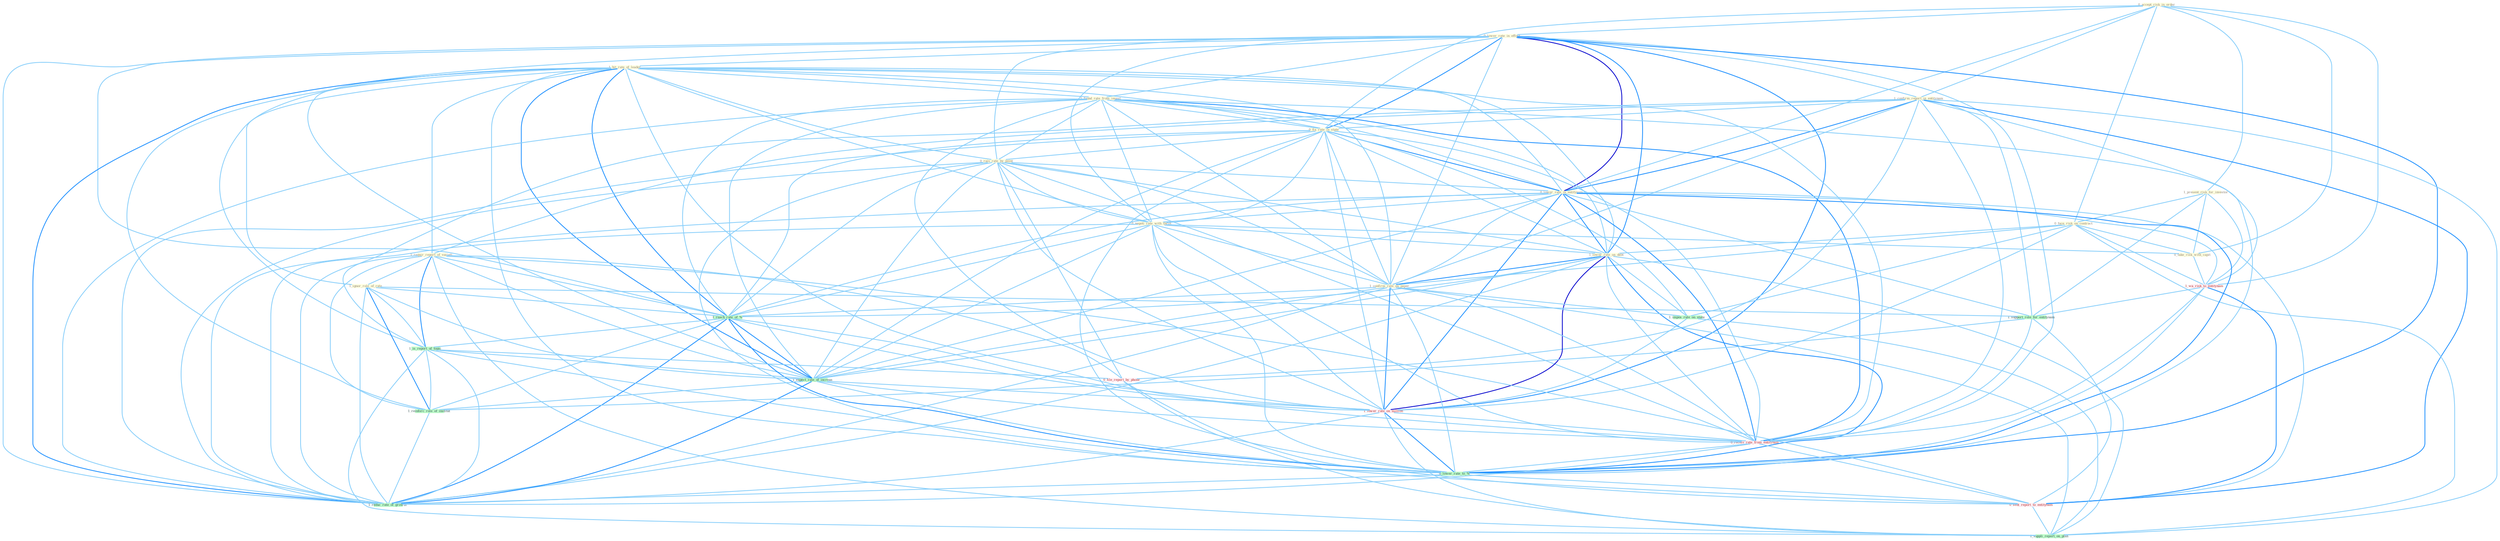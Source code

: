 Graph G{ 
    node
    [shape=polygon,style=filled,width=.5,height=.06,color="#BDFCC9",fixedsize=true,fontsize=4,
    fontcolor="#2f4f4f"];
    {node
    [color="#ffffe0", fontcolor="#8b7d6b"] "0_accept_risk_in_order " "0_lower_rate_in_effort " "1_confirm_report_in_entitynam " "1_hit_rate_of_leader " "1_found_rate_from_invest " "1_present_risk_for_investor " "0_fix_rate_in_state " "0_rais_rate_by_point " "0_face_risk_on_contract " "0_lower_rate_in_entitynam " "0_negoti_rate_with_thrift " "1_lower_rate_on_debt " "1_confirm_rate_on_paper " "0_take_risk_with_capit " "1_requir_report_of_varieti " "1_ignor_role_of_rate "}
{node [color="#fff0f5", fontcolor="#b22222"] "1_wa_risk_to_entitynam " "1_lower_rate_on_million " "0_receiv_rate_from_entitynam " "0_file_report_by_phone " "0_sent_report_to_entitynam "}
edge [color="#B0E2FF"];

	"0_accept_risk_in_order " -- "0_lower_rate_in_effort " [w="1", color="#87cefa" ];
	"0_accept_risk_in_order " -- "1_confirm_report_in_entitynam " [w="1", color="#87cefa" ];
	"0_accept_risk_in_order " -- "1_present_risk_for_investor " [w="1", color="#87cefa" ];
	"0_accept_risk_in_order " -- "0_fix_rate_in_state " [w="1", color="#87cefa" ];
	"0_accept_risk_in_order " -- "0_face_risk_on_contract " [w="1", color="#87cefa" ];
	"0_accept_risk_in_order " -- "0_lower_rate_in_entitynam " [w="1", color="#87cefa" ];
	"0_accept_risk_in_order " -- "0_take_risk_with_capit " [w="1", color="#87cefa" ];
	"0_accept_risk_in_order " -- "1_wa_risk_to_entitynam " [w="1", color="#87cefa" ];
	"0_lower_rate_in_effort " -- "1_confirm_report_in_entitynam " [w="1", color="#87cefa" ];
	"0_lower_rate_in_effort " -- "1_hit_rate_of_leader " [w="1", color="#87cefa" ];
	"0_lower_rate_in_effort " -- "1_found_rate_from_invest " [w="1", color="#87cefa" ];
	"0_lower_rate_in_effort " -- "0_fix_rate_in_state " [w="2", color="#1e90ff" , len=0.8];
	"0_lower_rate_in_effort " -- "0_rais_rate_by_point " [w="1", color="#87cefa" ];
	"0_lower_rate_in_effort " -- "0_lower_rate_in_entitynam " [w="3", color="#0000cd" , len=0.6];
	"0_lower_rate_in_effort " -- "0_negoti_rate_with_thrift " [w="1", color="#87cefa" ];
	"0_lower_rate_in_effort " -- "1_lower_rate_on_debt " [w="2", color="#1e90ff" , len=0.8];
	"0_lower_rate_in_effort " -- "1_confirm_rate_on_paper " [w="1", color="#87cefa" ];
	"0_lower_rate_in_effort " -- "1_reach_rate_of_% " [w="1", color="#87cefa" ];
	"0_lower_rate_in_effort " -- "1_expect_rate_of_increas " [w="1", color="#87cefa" ];
	"0_lower_rate_in_effort " -- "1_lower_rate_on_million " [w="2", color="#1e90ff" , len=0.8];
	"0_lower_rate_in_effort " -- "0_receiv_rate_from_entitynam " [w="1", color="#87cefa" ];
	"0_lower_rate_in_effort " -- "0_lower_rate_to_% " [w="2", color="#1e90ff" , len=0.8];
	"0_lower_rate_in_effort " -- "1_reduc_rate_of_growth " [w="1", color="#87cefa" ];
	"1_confirm_report_in_entitynam " -- "0_fix_rate_in_state " [w="1", color="#87cefa" ];
	"1_confirm_report_in_entitynam " -- "0_lower_rate_in_entitynam " [w="2", color="#1e90ff" , len=0.8];
	"1_confirm_report_in_entitynam " -- "1_confirm_rate_on_paper " [w="1", color="#87cefa" ];
	"1_confirm_report_in_entitynam " -- "1_requir_report_of_varieti " [w="1", color="#87cefa" ];
	"1_confirm_report_in_entitynam " -- "1_wa_risk_to_entitynam " [w="1", color="#87cefa" ];
	"1_confirm_report_in_entitynam " -- "1_support_role_for_entitynam " [w="1", color="#87cefa" ];
	"1_confirm_report_in_entitynam " -- "1_is_report_of_topic " [w="1", color="#87cefa" ];
	"1_confirm_report_in_entitynam " -- "0_receiv_rate_from_entitynam " [w="1", color="#87cefa" ];
	"1_confirm_report_in_entitynam " -- "0_file_report_by_phone " [w="1", color="#87cefa" ];
	"1_confirm_report_in_entitynam " -- "0_sent_report_to_entitynam " [w="2", color="#1e90ff" , len=0.8];
	"1_confirm_report_in_entitynam " -- "1_suppli_report_on_plan " [w="1", color="#87cefa" ];
	"1_hit_rate_of_leader " -- "1_found_rate_from_invest " [w="1", color="#87cefa" ];
	"1_hit_rate_of_leader " -- "0_fix_rate_in_state " [w="1", color="#87cefa" ];
	"1_hit_rate_of_leader " -- "0_rais_rate_by_point " [w="1", color="#87cefa" ];
	"1_hit_rate_of_leader " -- "0_lower_rate_in_entitynam " [w="1", color="#87cefa" ];
	"1_hit_rate_of_leader " -- "0_negoti_rate_with_thrift " [w="1", color="#87cefa" ];
	"1_hit_rate_of_leader " -- "1_lower_rate_on_debt " [w="1", color="#87cefa" ];
	"1_hit_rate_of_leader " -- "1_confirm_rate_on_paper " [w="1", color="#87cefa" ];
	"1_hit_rate_of_leader " -- "1_requir_report_of_varieti " [w="1", color="#87cefa" ];
	"1_hit_rate_of_leader " -- "1_ignor_role_of_rate " [w="1", color="#87cefa" ];
	"1_hit_rate_of_leader " -- "1_reach_rate_of_% " [w="2", color="#1e90ff" , len=0.8];
	"1_hit_rate_of_leader " -- "1_is_report_of_topic " [w="1", color="#87cefa" ];
	"1_hit_rate_of_leader " -- "1_expect_rate_of_increas " [w="2", color="#1e90ff" , len=0.8];
	"1_hit_rate_of_leader " -- "1_reinforc_role_of_institut " [w="1", color="#87cefa" ];
	"1_hit_rate_of_leader " -- "1_lower_rate_on_million " [w="1", color="#87cefa" ];
	"1_hit_rate_of_leader " -- "0_receiv_rate_from_entitynam " [w="1", color="#87cefa" ];
	"1_hit_rate_of_leader " -- "0_lower_rate_to_% " [w="1", color="#87cefa" ];
	"1_hit_rate_of_leader " -- "1_reduc_rate_of_growth " [w="2", color="#1e90ff" , len=0.8];
	"1_found_rate_from_invest " -- "0_fix_rate_in_state " [w="1", color="#87cefa" ];
	"1_found_rate_from_invest " -- "0_rais_rate_by_point " [w="1", color="#87cefa" ];
	"1_found_rate_from_invest " -- "0_lower_rate_in_entitynam " [w="1", color="#87cefa" ];
	"1_found_rate_from_invest " -- "0_negoti_rate_with_thrift " [w="1", color="#87cefa" ];
	"1_found_rate_from_invest " -- "1_lower_rate_on_debt " [w="1", color="#87cefa" ];
	"1_found_rate_from_invest " -- "1_confirm_rate_on_paper " [w="1", color="#87cefa" ];
	"1_found_rate_from_invest " -- "1_reach_rate_of_% " [w="1", color="#87cefa" ];
	"1_found_rate_from_invest " -- "1_expect_rate_of_increas " [w="1", color="#87cefa" ];
	"1_found_rate_from_invest " -- "1_lower_rate_on_million " [w="1", color="#87cefa" ];
	"1_found_rate_from_invest " -- "0_receiv_rate_from_entitynam " [w="2", color="#1e90ff" , len=0.8];
	"1_found_rate_from_invest " -- "0_lower_rate_to_% " [w="1", color="#87cefa" ];
	"1_found_rate_from_invest " -- "1_reduc_rate_of_growth " [w="1", color="#87cefa" ];
	"1_present_risk_for_investor " -- "0_face_risk_on_contract " [w="1", color="#87cefa" ];
	"1_present_risk_for_investor " -- "0_take_risk_with_capit " [w="1", color="#87cefa" ];
	"1_present_risk_for_investor " -- "1_wa_risk_to_entitynam " [w="1", color="#87cefa" ];
	"1_present_risk_for_investor " -- "1_support_role_for_entitynam " [w="1", color="#87cefa" ];
	"0_fix_rate_in_state " -- "0_rais_rate_by_point " [w="1", color="#87cefa" ];
	"0_fix_rate_in_state " -- "0_lower_rate_in_entitynam " [w="2", color="#1e90ff" , len=0.8];
	"0_fix_rate_in_state " -- "0_negoti_rate_with_thrift " [w="1", color="#87cefa" ];
	"0_fix_rate_in_state " -- "1_lower_rate_on_debt " [w="1", color="#87cefa" ];
	"0_fix_rate_in_state " -- "1_confirm_rate_on_paper " [w="1", color="#87cefa" ];
	"0_fix_rate_in_state " -- "1_impos_rule_on_state " [w="1", color="#87cefa" ];
	"0_fix_rate_in_state " -- "1_reach_rate_of_% " [w="1", color="#87cefa" ];
	"0_fix_rate_in_state " -- "1_expect_rate_of_increas " [w="1", color="#87cefa" ];
	"0_fix_rate_in_state " -- "1_lower_rate_on_million " [w="1", color="#87cefa" ];
	"0_fix_rate_in_state " -- "0_receiv_rate_from_entitynam " [w="1", color="#87cefa" ];
	"0_fix_rate_in_state " -- "0_lower_rate_to_% " [w="1", color="#87cefa" ];
	"0_fix_rate_in_state " -- "1_reduc_rate_of_growth " [w="1", color="#87cefa" ];
	"0_rais_rate_by_point " -- "0_lower_rate_in_entitynam " [w="1", color="#87cefa" ];
	"0_rais_rate_by_point " -- "0_negoti_rate_with_thrift " [w="1", color="#87cefa" ];
	"0_rais_rate_by_point " -- "1_lower_rate_on_debt " [w="1", color="#87cefa" ];
	"0_rais_rate_by_point " -- "1_confirm_rate_on_paper " [w="1", color="#87cefa" ];
	"0_rais_rate_by_point " -- "1_reach_rate_of_% " [w="1", color="#87cefa" ];
	"0_rais_rate_by_point " -- "1_expect_rate_of_increas " [w="1", color="#87cefa" ];
	"0_rais_rate_by_point " -- "1_lower_rate_on_million " [w="1", color="#87cefa" ];
	"0_rais_rate_by_point " -- "0_receiv_rate_from_entitynam " [w="1", color="#87cefa" ];
	"0_rais_rate_by_point " -- "0_file_report_by_phone " [w="1", color="#87cefa" ];
	"0_rais_rate_by_point " -- "0_lower_rate_to_% " [w="1", color="#87cefa" ];
	"0_rais_rate_by_point " -- "1_reduc_rate_of_growth " [w="1", color="#87cefa" ];
	"0_face_risk_on_contract " -- "1_lower_rate_on_debt " [w="1", color="#87cefa" ];
	"0_face_risk_on_contract " -- "1_confirm_rate_on_paper " [w="1", color="#87cefa" ];
	"0_face_risk_on_contract " -- "0_take_risk_with_capit " [w="1", color="#87cefa" ];
	"0_face_risk_on_contract " -- "1_wa_risk_to_entitynam " [w="1", color="#87cefa" ];
	"0_face_risk_on_contract " -- "1_impos_rule_on_state " [w="1", color="#87cefa" ];
	"0_face_risk_on_contract " -- "1_lower_rate_on_million " [w="1", color="#87cefa" ];
	"0_face_risk_on_contract " -- "1_suppli_report_on_plan " [w="1", color="#87cefa" ];
	"0_lower_rate_in_entitynam " -- "0_negoti_rate_with_thrift " [w="1", color="#87cefa" ];
	"0_lower_rate_in_entitynam " -- "1_lower_rate_on_debt " [w="2", color="#1e90ff" , len=0.8];
	"0_lower_rate_in_entitynam " -- "1_confirm_rate_on_paper " [w="1", color="#87cefa" ];
	"0_lower_rate_in_entitynam " -- "1_wa_risk_to_entitynam " [w="1", color="#87cefa" ];
	"0_lower_rate_in_entitynam " -- "1_support_role_for_entitynam " [w="1", color="#87cefa" ];
	"0_lower_rate_in_entitynam " -- "1_reach_rate_of_% " [w="1", color="#87cefa" ];
	"0_lower_rate_in_entitynam " -- "1_expect_rate_of_increas " [w="1", color="#87cefa" ];
	"0_lower_rate_in_entitynam " -- "1_lower_rate_on_million " [w="2", color="#1e90ff" , len=0.8];
	"0_lower_rate_in_entitynam " -- "0_receiv_rate_from_entitynam " [w="2", color="#1e90ff" , len=0.8];
	"0_lower_rate_in_entitynam " -- "0_lower_rate_to_% " [w="2", color="#1e90ff" , len=0.8];
	"0_lower_rate_in_entitynam " -- "0_sent_report_to_entitynam " [w="1", color="#87cefa" ];
	"0_lower_rate_in_entitynam " -- "1_reduc_rate_of_growth " [w="1", color="#87cefa" ];
	"0_negoti_rate_with_thrift " -- "1_lower_rate_on_debt " [w="1", color="#87cefa" ];
	"0_negoti_rate_with_thrift " -- "1_confirm_rate_on_paper " [w="1", color="#87cefa" ];
	"0_negoti_rate_with_thrift " -- "0_take_risk_with_capit " [w="1", color="#87cefa" ];
	"0_negoti_rate_with_thrift " -- "1_reach_rate_of_% " [w="1", color="#87cefa" ];
	"0_negoti_rate_with_thrift " -- "1_expect_rate_of_increas " [w="1", color="#87cefa" ];
	"0_negoti_rate_with_thrift " -- "1_lower_rate_on_million " [w="1", color="#87cefa" ];
	"0_negoti_rate_with_thrift " -- "0_receiv_rate_from_entitynam " [w="1", color="#87cefa" ];
	"0_negoti_rate_with_thrift " -- "0_lower_rate_to_% " [w="1", color="#87cefa" ];
	"0_negoti_rate_with_thrift " -- "1_reduc_rate_of_growth " [w="1", color="#87cefa" ];
	"1_lower_rate_on_debt " -- "1_confirm_rate_on_paper " [w="2", color="#1e90ff" , len=0.8];
	"1_lower_rate_on_debt " -- "1_impos_rule_on_state " [w="1", color="#87cefa" ];
	"1_lower_rate_on_debt " -- "1_reach_rate_of_% " [w="1", color="#87cefa" ];
	"1_lower_rate_on_debt " -- "1_expect_rate_of_increas " [w="1", color="#87cefa" ];
	"1_lower_rate_on_debt " -- "1_lower_rate_on_million " [w="3", color="#0000cd" , len=0.6];
	"1_lower_rate_on_debt " -- "0_receiv_rate_from_entitynam " [w="1", color="#87cefa" ];
	"1_lower_rate_on_debt " -- "0_lower_rate_to_% " [w="2", color="#1e90ff" , len=0.8];
	"1_lower_rate_on_debt " -- "1_suppli_report_on_plan " [w="1", color="#87cefa" ];
	"1_lower_rate_on_debt " -- "1_reduc_rate_of_growth " [w="1", color="#87cefa" ];
	"1_confirm_rate_on_paper " -- "1_impos_rule_on_state " [w="1", color="#87cefa" ];
	"1_confirm_rate_on_paper " -- "1_reach_rate_of_% " [w="1", color="#87cefa" ];
	"1_confirm_rate_on_paper " -- "1_expect_rate_of_increas " [w="1", color="#87cefa" ];
	"1_confirm_rate_on_paper " -- "1_lower_rate_on_million " [w="2", color="#1e90ff" , len=0.8];
	"1_confirm_rate_on_paper " -- "0_receiv_rate_from_entitynam " [w="1", color="#87cefa" ];
	"1_confirm_rate_on_paper " -- "0_lower_rate_to_% " [w="1", color="#87cefa" ];
	"1_confirm_rate_on_paper " -- "1_suppli_report_on_plan " [w="1", color="#87cefa" ];
	"1_confirm_rate_on_paper " -- "1_reduc_rate_of_growth " [w="1", color="#87cefa" ];
	"0_take_risk_with_capit " -- "1_wa_risk_to_entitynam " [w="1", color="#87cefa" ];
	"1_requir_report_of_varieti " -- "1_ignor_role_of_rate " [w="1", color="#87cefa" ];
	"1_requir_report_of_varieti " -- "1_reach_rate_of_% " [w="1", color="#87cefa" ];
	"1_requir_report_of_varieti " -- "1_is_report_of_topic " [w="2", color="#1e90ff" , len=0.8];
	"1_requir_report_of_varieti " -- "1_expect_rate_of_increas " [w="1", color="#87cefa" ];
	"1_requir_report_of_varieti " -- "1_reinforc_role_of_institut " [w="1", color="#87cefa" ];
	"1_requir_report_of_varieti " -- "0_file_report_by_phone " [w="1", color="#87cefa" ];
	"1_requir_report_of_varieti " -- "0_sent_report_to_entitynam " [w="1", color="#87cefa" ];
	"1_requir_report_of_varieti " -- "1_suppli_report_on_plan " [w="1", color="#87cefa" ];
	"1_requir_report_of_varieti " -- "1_reduc_rate_of_growth " [w="1", color="#87cefa" ];
	"1_ignor_role_of_rate " -- "1_support_role_for_entitynam " [w="1", color="#87cefa" ];
	"1_ignor_role_of_rate " -- "1_reach_rate_of_% " [w="1", color="#87cefa" ];
	"1_ignor_role_of_rate " -- "1_is_report_of_topic " [w="1", color="#87cefa" ];
	"1_ignor_role_of_rate " -- "1_expect_rate_of_increas " [w="1", color="#87cefa" ];
	"1_ignor_role_of_rate " -- "1_reinforc_role_of_institut " [w="2", color="#1e90ff" , len=0.8];
	"1_ignor_role_of_rate " -- "1_reduc_rate_of_growth " [w="1", color="#87cefa" ];
	"1_wa_risk_to_entitynam " -- "1_support_role_for_entitynam " [w="1", color="#87cefa" ];
	"1_wa_risk_to_entitynam " -- "0_receiv_rate_from_entitynam " [w="1", color="#87cefa" ];
	"1_wa_risk_to_entitynam " -- "0_lower_rate_to_% " [w="1", color="#87cefa" ];
	"1_wa_risk_to_entitynam " -- "0_sent_report_to_entitynam " [w="2", color="#1e90ff" , len=0.8];
	"1_impos_rule_on_state " -- "1_lower_rate_on_million " [w="1", color="#87cefa" ];
	"1_impos_rule_on_state " -- "1_suppli_report_on_plan " [w="1", color="#87cefa" ];
	"1_support_role_for_entitynam " -- "1_reinforc_role_of_institut " [w="1", color="#87cefa" ];
	"1_support_role_for_entitynam " -- "0_receiv_rate_from_entitynam " [w="1", color="#87cefa" ];
	"1_support_role_for_entitynam " -- "0_sent_report_to_entitynam " [w="1", color="#87cefa" ];
	"1_reach_rate_of_% " -- "1_is_report_of_topic " [w="1", color="#87cefa" ];
	"1_reach_rate_of_% " -- "1_expect_rate_of_increas " [w="2", color="#1e90ff" , len=0.8];
	"1_reach_rate_of_% " -- "1_reinforc_role_of_institut " [w="1", color="#87cefa" ];
	"1_reach_rate_of_% " -- "1_lower_rate_on_million " [w="1", color="#87cefa" ];
	"1_reach_rate_of_% " -- "0_receiv_rate_from_entitynam " [w="1", color="#87cefa" ];
	"1_reach_rate_of_% " -- "0_lower_rate_to_% " [w="2", color="#1e90ff" , len=0.8];
	"1_reach_rate_of_% " -- "1_reduc_rate_of_growth " [w="2", color="#1e90ff" , len=0.8];
	"1_is_report_of_topic " -- "1_expect_rate_of_increas " [w="1", color="#87cefa" ];
	"1_is_report_of_topic " -- "1_reinforc_role_of_institut " [w="1", color="#87cefa" ];
	"1_is_report_of_topic " -- "0_file_report_by_phone " [w="1", color="#87cefa" ];
	"1_is_report_of_topic " -- "0_sent_report_to_entitynam " [w="1", color="#87cefa" ];
	"1_is_report_of_topic " -- "1_suppli_report_on_plan " [w="1", color="#87cefa" ];
	"1_is_report_of_topic " -- "1_reduc_rate_of_growth " [w="1", color="#87cefa" ];
	"1_expect_rate_of_increas " -- "1_reinforc_role_of_institut " [w="1", color="#87cefa" ];
	"1_expect_rate_of_increas " -- "1_lower_rate_on_million " [w="1", color="#87cefa" ];
	"1_expect_rate_of_increas " -- "0_receiv_rate_from_entitynam " [w="1", color="#87cefa" ];
	"1_expect_rate_of_increas " -- "0_lower_rate_to_% " [w="1", color="#87cefa" ];
	"1_expect_rate_of_increas " -- "1_reduc_rate_of_growth " [w="2", color="#1e90ff" , len=0.8];
	"1_reinforc_role_of_institut " -- "1_reduc_rate_of_growth " [w="1", color="#87cefa" ];
	"1_lower_rate_on_million " -- "0_receiv_rate_from_entitynam " [w="1", color="#87cefa" ];
	"1_lower_rate_on_million " -- "0_lower_rate_to_% " [w="2", color="#1e90ff" , len=0.8];
	"1_lower_rate_on_million " -- "1_suppli_report_on_plan " [w="1", color="#87cefa" ];
	"1_lower_rate_on_million " -- "1_reduc_rate_of_growth " [w="1", color="#87cefa" ];
	"0_receiv_rate_from_entitynam " -- "0_lower_rate_to_% " [w="1", color="#87cefa" ];
	"0_receiv_rate_from_entitynam " -- "0_sent_report_to_entitynam " [w="1", color="#87cefa" ];
	"0_receiv_rate_from_entitynam " -- "1_reduc_rate_of_growth " [w="1", color="#87cefa" ];
	"0_file_report_by_phone " -- "0_sent_report_to_entitynam " [w="1", color="#87cefa" ];
	"0_file_report_by_phone " -- "1_suppli_report_on_plan " [w="1", color="#87cefa" ];
	"0_lower_rate_to_% " -- "0_sent_report_to_entitynam " [w="1", color="#87cefa" ];
	"0_lower_rate_to_% " -- "1_reduc_rate_of_growth " [w="1", color="#87cefa" ];
	"0_sent_report_to_entitynam " -- "1_suppli_report_on_plan " [w="1", color="#87cefa" ];
}
